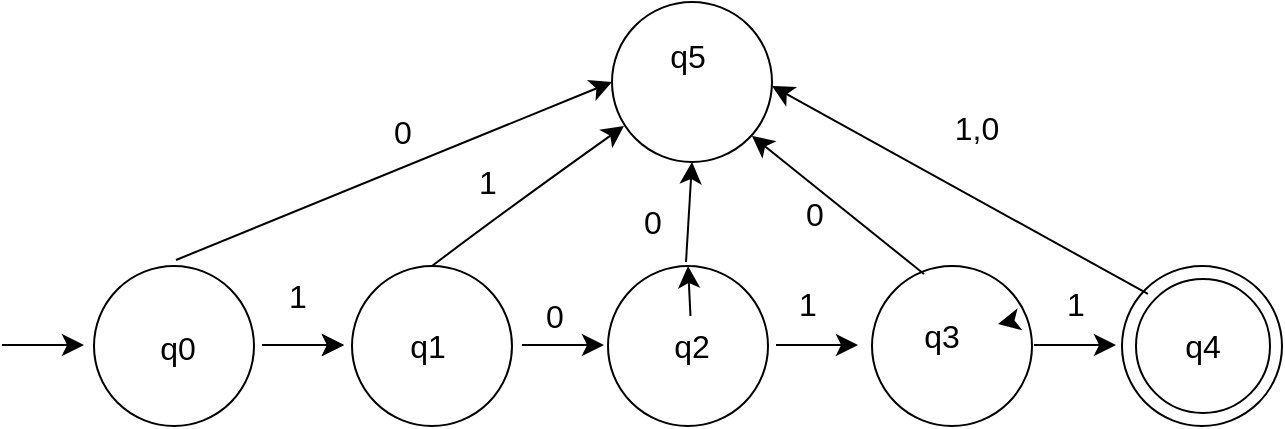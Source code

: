 <mxfile version="26.0.14">
  <diagram name="Page-1" id="bp9fZzqt6f0IK-dH6rbc">
    <mxGraphModel dx="1520" dy="118" grid="0" gridSize="10" guides="1" tooltips="1" connect="1" arrows="1" fold="1" page="0" pageScale="1" pageWidth="850" pageHeight="1100" math="0" shadow="0">
      <root>
        <mxCell id="0" />
        <mxCell id="1" parent="0" />
        <mxCell id="9nNE0hjSnc6l7BTQBhYX-8" value="" style="ellipse;whiteSpace=wrap;html=1;" vertex="1" parent="1">
          <mxGeometry x="-195" y="593" width="80" height="80" as="geometry" />
        </mxCell>
        <mxCell id="9nNE0hjSnc6l7BTQBhYX-9" value="" style="ellipse;whiteSpace=wrap;html=1;" vertex="1" parent="1">
          <mxGeometry x="64" y="461" width="80" height="80" as="geometry" />
        </mxCell>
        <mxCell id="9nNE0hjSnc6l7BTQBhYX-10" value="" style="ellipse;whiteSpace=wrap;html=1;" vertex="1" parent="1">
          <mxGeometry x="-66" y="593" width="80" height="80" as="geometry" />
        </mxCell>
        <mxCell id="9nNE0hjSnc6l7BTQBhYX-11" value="" style="ellipse;whiteSpace=wrap;html=1;" vertex="1" parent="1">
          <mxGeometry x="194" y="593" width="80" height="80" as="geometry" />
        </mxCell>
        <mxCell id="9nNE0hjSnc6l7BTQBhYX-13" value="" style="ellipse;whiteSpace=wrap;html=1;" vertex="1" parent="1">
          <mxGeometry x="319" y="593" width="80" height="80" as="geometry" />
        </mxCell>
        <mxCell id="9nNE0hjSnc6l7BTQBhYX-14" value="" style="endArrow=classic;html=1;rounded=0;fontSize=12;startSize=8;endSize=8;curved=1;" edge="1" parent="1">
          <mxGeometry width="50" height="50" relative="1" as="geometry">
            <mxPoint x="-111" y="632.5" as="sourcePoint" />
            <mxPoint x="-70" y="632.5" as="targetPoint" />
            <Array as="points">
              <mxPoint x="-95" y="632.5" />
            </Array>
          </mxGeometry>
        </mxCell>
        <mxCell id="9nNE0hjSnc6l7BTQBhYX-12" value="" style="ellipse;whiteSpace=wrap;html=1;" vertex="1" parent="1">
          <mxGeometry x="62" y="593" width="80" height="80" as="geometry" />
        </mxCell>
        <mxCell id="9nNE0hjSnc6l7BTQBhYX-15" value="1" style="text;strokeColor=none;fillColor=none;html=1;align=center;verticalAlign=middle;whiteSpace=wrap;rounded=0;fontSize=16;" vertex="1" parent="1">
          <mxGeometry x="-123" y="593" width="60" height="30" as="geometry" />
        </mxCell>
        <mxCell id="9nNE0hjSnc6l7BTQBhYX-17" value="" style="endArrow=classic;html=1;rounded=0;fontSize=12;startSize=8;endSize=8;curved=1;" edge="1" parent="1">
          <mxGeometry width="50" height="50" relative="1" as="geometry">
            <mxPoint x="-111" y="632.5" as="sourcePoint" />
            <mxPoint x="-70" y="632.5" as="targetPoint" />
            <Array as="points">
              <mxPoint x="-95" y="632.5" />
            </Array>
          </mxGeometry>
        </mxCell>
        <mxCell id="9nNE0hjSnc6l7BTQBhYX-19" value="" style="endArrow=classic;html=1;rounded=0;fontSize=12;startSize=8;endSize=8;curved=1;" edge="1" parent="1">
          <mxGeometry width="50" height="50" relative="1" as="geometry">
            <mxPoint x="275" y="632.5" as="sourcePoint" />
            <mxPoint x="316" y="632.5" as="targetPoint" />
            <Array as="points" />
          </mxGeometry>
        </mxCell>
        <mxCell id="9nNE0hjSnc6l7BTQBhYX-20" value="" style="endArrow=classic;html=1;rounded=0;fontSize=12;startSize=8;endSize=8;curved=1;" edge="1" parent="1">
          <mxGeometry width="50" height="50" relative="1" as="geometry">
            <mxPoint x="146" y="632.5" as="sourcePoint" />
            <mxPoint x="187" y="632.5" as="targetPoint" />
            <Array as="points" />
          </mxGeometry>
        </mxCell>
        <mxCell id="9nNE0hjSnc6l7BTQBhYX-21" value="" style="endArrow=classic;html=1;rounded=0;fontSize=12;startSize=8;endSize=8;curved=1;" edge="1" parent="1">
          <mxGeometry width="50" height="50" relative="1" as="geometry">
            <mxPoint x="19" y="632.5" as="sourcePoint" />
            <mxPoint x="60" y="632.5" as="targetPoint" />
            <Array as="points">
              <mxPoint x="35" y="632.5" />
            </Array>
          </mxGeometry>
        </mxCell>
        <mxCell id="9nNE0hjSnc6l7BTQBhYX-22" value="q0" style="text;strokeColor=none;fillColor=none;html=1;align=center;verticalAlign=middle;whiteSpace=wrap;rounded=0;fontSize=16;" vertex="1" parent="1">
          <mxGeometry x="-183" y="619" width="60" height="30" as="geometry" />
        </mxCell>
        <mxCell id="9nNE0hjSnc6l7BTQBhYX-23" value="q1" style="text;strokeColor=none;fillColor=none;html=1;align=center;verticalAlign=middle;whiteSpace=wrap;rounded=0;fontSize=16;" vertex="1" parent="1">
          <mxGeometry x="-58" y="618" width="60" height="30" as="geometry" />
        </mxCell>
        <mxCell id="9nNE0hjSnc6l7BTQBhYX-28" value="q5" style="text;strokeColor=none;fillColor=none;html=1;align=center;verticalAlign=middle;whiteSpace=wrap;rounded=0;fontSize=16;" vertex="1" parent="1">
          <mxGeometry x="72" y="473" width="60" height="30" as="geometry" />
        </mxCell>
        <mxCell id="9nNE0hjSnc6l7BTQBhYX-42" style="edgeStyle=none;curved=1;rounded=0;orthogonalLoop=1;jettySize=auto;html=1;entryX=0.5;entryY=0;entryDx=0;entryDy=0;fontSize=12;startSize=8;endSize=8;" edge="1" parent="1" source="9nNE0hjSnc6l7BTQBhYX-29" target="9nNE0hjSnc6l7BTQBhYX-12">
          <mxGeometry relative="1" as="geometry" />
        </mxCell>
        <mxCell id="9nNE0hjSnc6l7BTQBhYX-29" value="q2" style="text;strokeColor=none;fillColor=none;html=1;align=center;verticalAlign=middle;whiteSpace=wrap;rounded=0;fontSize=16;" vertex="1" parent="1">
          <mxGeometry x="74" y="618" width="60" height="30" as="geometry" />
        </mxCell>
        <mxCell id="9nNE0hjSnc6l7BTQBhYX-30" value="" style="endArrow=classic;html=1;rounded=0;fontSize=12;startSize=8;endSize=8;curved=1;entryX=0;entryY=0.5;entryDx=0;entryDy=0;" edge="1" parent="1" target="9nNE0hjSnc6l7BTQBhYX-9">
          <mxGeometry width="50" height="50" relative="1" as="geometry">
            <mxPoint x="-154" y="590" as="sourcePoint" />
            <mxPoint x="51" y="494" as="targetPoint" />
          </mxGeometry>
        </mxCell>
        <mxCell id="9nNE0hjSnc6l7BTQBhYX-31" value="1" style="text;strokeColor=none;fillColor=none;html=1;align=center;verticalAlign=middle;whiteSpace=wrap;rounded=0;fontSize=16;" vertex="1" parent="1">
          <mxGeometry x="132" y="597" width="60" height="30" as="geometry" />
        </mxCell>
        <mxCell id="9nNE0hjSnc6l7BTQBhYX-32" value="1" style="text;strokeColor=none;fillColor=none;html=1;align=center;verticalAlign=middle;whiteSpace=wrap;rounded=0;fontSize=16;" vertex="1" parent="1">
          <mxGeometry x="266" y="597" width="60" height="30" as="geometry" />
        </mxCell>
        <mxCell id="9nNE0hjSnc6l7BTQBhYX-33" value="" style="endArrow=classic;html=1;rounded=0;fontSize=12;startSize=8;endSize=8;curved=1;exitX=0.5;exitY=0;exitDx=0;exitDy=0;entryX=0.075;entryY=0.775;entryDx=0;entryDy=0;entryPerimeter=0;" edge="1" parent="1" source="9nNE0hjSnc6l7BTQBhYX-10" target="9nNE0hjSnc6l7BTQBhYX-9">
          <mxGeometry width="50" height="50" relative="1" as="geometry">
            <mxPoint x="-17" y="590" as="sourcePoint" />
            <mxPoint x="66" y="508" as="targetPoint" />
            <Array as="points">
              <mxPoint x="11" y="565" />
            </Array>
          </mxGeometry>
        </mxCell>
        <mxCell id="9nNE0hjSnc6l7BTQBhYX-34" value="" style="endArrow=classic;html=1;rounded=0;fontSize=12;startSize=8;endSize=8;curved=1;" edge="1" parent="1" source="9nNE0hjSnc6l7BTQBhYX-26">
          <mxGeometry width="50" height="50" relative="1" as="geometry">
            <mxPoint x="207" y="672" as="sourcePoint" />
            <mxPoint x="257" y="622" as="targetPoint" />
          </mxGeometry>
        </mxCell>
        <mxCell id="9nNE0hjSnc6l7BTQBhYX-26" value="q3" style="text;strokeColor=none;fillColor=none;html=1;align=center;verticalAlign=middle;whiteSpace=wrap;rounded=0;fontSize=16;" vertex="1" parent="1">
          <mxGeometry x="199" y="613" width="60" height="30" as="geometry" />
        </mxCell>
        <mxCell id="9nNE0hjSnc6l7BTQBhYX-36" value="" style="endArrow=classic;html=1;rounded=0;fontSize=12;startSize=8;endSize=8;curved=1;entryX=0.5;entryY=1;entryDx=0;entryDy=0;" edge="1" parent="1" target="9nNE0hjSnc6l7BTQBhYX-9">
          <mxGeometry width="50" height="50" relative="1" as="geometry">
            <mxPoint x="101" y="591" as="sourcePoint" />
            <mxPoint x="99" y="532" as="targetPoint" />
          </mxGeometry>
        </mxCell>
        <mxCell id="9nNE0hjSnc6l7BTQBhYX-37" value="" style="endArrow=classic;html=1;rounded=0;fontSize=12;startSize=8;endSize=8;curved=1;exitX=0.35;exitY=-0.037;exitDx=0;exitDy=0;exitPerimeter=0;entryX=0.9;entryY=0.75;entryDx=0;entryDy=0;entryPerimeter=0;" edge="1" parent="1">
          <mxGeometry width="50" height="50" relative="1" as="geometry">
            <mxPoint x="220" y="597" as="sourcePoint" />
            <mxPoint x="134" y="527.96" as="targetPoint" />
          </mxGeometry>
        </mxCell>
        <mxCell id="9nNE0hjSnc6l7BTQBhYX-41" value="" style="endArrow=classic;html=1;rounded=0;fontSize=12;startSize=8;endSize=8;curved=1;entryX=0.913;entryY=0.288;entryDx=0;entryDy=0;entryPerimeter=0;" edge="1" parent="1">
          <mxGeometry width="50" height="50" relative="1" as="geometry">
            <mxPoint x="331.96" y="606.96" as="sourcePoint" />
            <mxPoint x="144.0" y="503.0" as="targetPoint" />
          </mxGeometry>
        </mxCell>
        <mxCell id="9nNE0hjSnc6l7BTQBhYX-44" value="1,0" style="text;html=1;align=center;verticalAlign=middle;resizable=0;points=[];autosize=1;strokeColor=none;fillColor=none;fontSize=16;" vertex="1" parent="1">
          <mxGeometry x="226" y="508" width="40" height="31" as="geometry" />
        </mxCell>
        <mxCell id="9nNE0hjSnc6l7BTQBhYX-46" value="0" style="text;html=1;align=center;verticalAlign=middle;resizable=0;points=[];autosize=1;strokeColor=none;fillColor=none;fontSize=16;" vertex="1" parent="1">
          <mxGeometry x="-55" y="510" width="27" height="31" as="geometry" />
        </mxCell>
        <mxCell id="9nNE0hjSnc6l7BTQBhYX-47" value="0" style="text;html=1;align=center;verticalAlign=middle;resizable=0;points=[];autosize=1;strokeColor=none;fillColor=none;fontSize=16;" vertex="1" parent="1">
          <mxGeometry x="21.5" y="602" width="27" height="31" as="geometry" />
        </mxCell>
        <mxCell id="9nNE0hjSnc6l7BTQBhYX-48" value="0" style="text;html=1;align=center;verticalAlign=middle;resizable=0;points=[];autosize=1;strokeColor=none;fillColor=none;fontSize=16;" vertex="1" parent="1">
          <mxGeometry x="151" y="551" width="27" height="31" as="geometry" />
        </mxCell>
        <mxCell id="9nNE0hjSnc6l7BTQBhYX-49" value="0" style="text;html=1;align=center;verticalAlign=middle;resizable=0;points=[];autosize=1;strokeColor=none;fillColor=none;fontSize=16;" vertex="1" parent="1">
          <mxGeometry x="70" y="555" width="27" height="31" as="geometry" />
        </mxCell>
        <mxCell id="9nNE0hjSnc6l7BTQBhYX-52" value="1" style="text;strokeColor=none;fillColor=none;html=1;align=center;verticalAlign=middle;whiteSpace=wrap;rounded=0;fontSize=16;" vertex="1" parent="1">
          <mxGeometry x="-28" y="536" width="60" height="30" as="geometry" />
        </mxCell>
        <mxCell id="9nNE0hjSnc6l7BTQBhYX-53" value="" style="ellipse;whiteSpace=wrap;html=1;aspect=fixed;" vertex="1" parent="1">
          <mxGeometry x="326" y="599.5" width="67" height="67" as="geometry" />
        </mxCell>
        <mxCell id="9nNE0hjSnc6l7BTQBhYX-54" value="q4" style="text;html=1;align=center;verticalAlign=middle;resizable=0;points=[];autosize=1;strokeColor=none;fillColor=none;fontSize=16;" vertex="1" parent="1">
          <mxGeometry x="341" y="617" width="36" height="31" as="geometry" />
        </mxCell>
        <mxCell id="9nNE0hjSnc6l7BTQBhYX-55" value="" style="endArrow=classic;html=1;rounded=0;fontSize=12;startSize=8;endSize=8;curved=1;" edge="1" parent="1">
          <mxGeometry width="50" height="50" relative="1" as="geometry">
            <mxPoint x="-241" y="632.5" as="sourcePoint" />
            <mxPoint x="-200" y="632.5" as="targetPoint" />
            <Array as="points">
              <mxPoint x="-225" y="632.5" />
            </Array>
          </mxGeometry>
        </mxCell>
      </root>
    </mxGraphModel>
  </diagram>
</mxfile>
